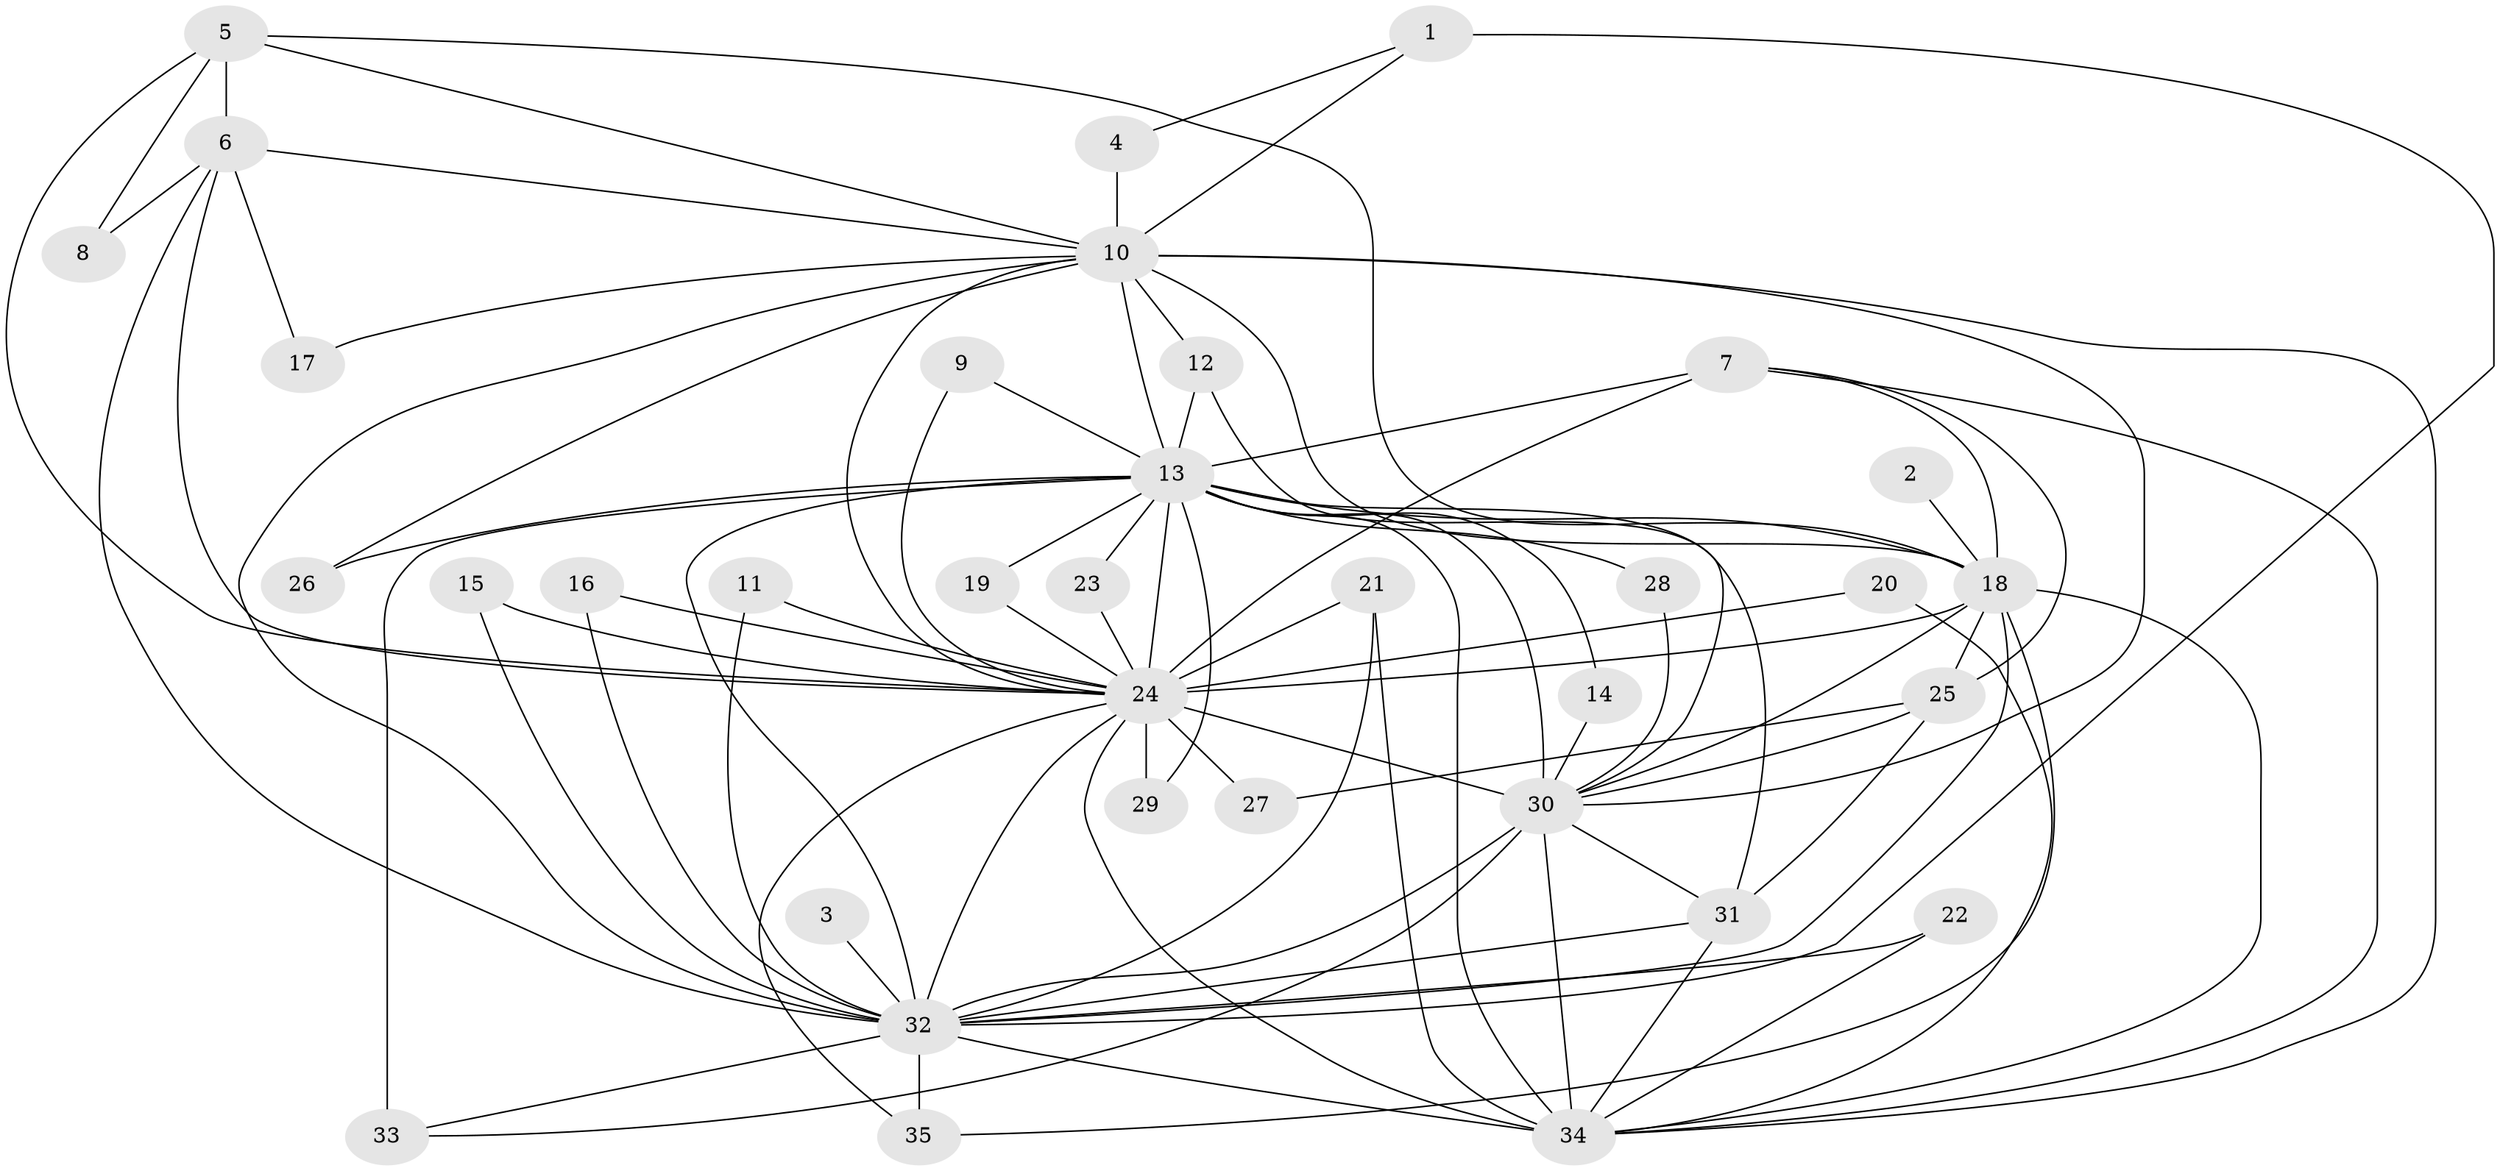 // original degree distribution, {24: 0.014285714285714285, 13: 0.02857142857142857, 15: 0.014285714285714285, 16: 0.014285714285714285, 14: 0.014285714285714285, 18: 0.02857142857142857, 21: 0.014285714285714285, 23: 0.014285714285714285, 3: 0.22857142857142856, 6: 0.02857142857142857, 2: 0.5285714285714286, 4: 0.05714285714285714, 5: 0.014285714285714285}
// Generated by graph-tools (version 1.1) at 2025/49/03/09/25 03:49:40]
// undirected, 35 vertices, 88 edges
graph export_dot {
graph [start="1"]
  node [color=gray90,style=filled];
  1;
  2;
  3;
  4;
  5;
  6;
  7;
  8;
  9;
  10;
  11;
  12;
  13;
  14;
  15;
  16;
  17;
  18;
  19;
  20;
  21;
  22;
  23;
  24;
  25;
  26;
  27;
  28;
  29;
  30;
  31;
  32;
  33;
  34;
  35;
  1 -- 4 [weight=1.0];
  1 -- 10 [weight=1.0];
  1 -- 32 [weight=1.0];
  2 -- 18 [weight=1.0];
  3 -- 32 [weight=1.0];
  4 -- 10 [weight=2.0];
  5 -- 6 [weight=1.0];
  5 -- 8 [weight=1.0];
  5 -- 10 [weight=1.0];
  5 -- 18 [weight=1.0];
  5 -- 24 [weight=1.0];
  6 -- 8 [weight=1.0];
  6 -- 10 [weight=1.0];
  6 -- 17 [weight=1.0];
  6 -- 24 [weight=1.0];
  6 -- 32 [weight=1.0];
  7 -- 13 [weight=1.0];
  7 -- 18 [weight=1.0];
  7 -- 24 [weight=2.0];
  7 -- 25 [weight=1.0];
  7 -- 34 [weight=1.0];
  9 -- 13 [weight=1.0];
  9 -- 24 [weight=1.0];
  10 -- 12 [weight=1.0];
  10 -- 13 [weight=2.0];
  10 -- 17 [weight=1.0];
  10 -- 18 [weight=1.0];
  10 -- 24 [weight=3.0];
  10 -- 26 [weight=1.0];
  10 -- 30 [weight=2.0];
  10 -- 32 [weight=1.0];
  10 -- 34 [weight=1.0];
  11 -- 24 [weight=1.0];
  11 -- 32 [weight=1.0];
  12 -- 13 [weight=1.0];
  12 -- 30 [weight=1.0];
  13 -- 14 [weight=1.0];
  13 -- 18 [weight=3.0];
  13 -- 19 [weight=1.0];
  13 -- 23 [weight=2.0];
  13 -- 24 [weight=4.0];
  13 -- 26 [weight=1.0];
  13 -- 28 [weight=2.0];
  13 -- 29 [weight=1.0];
  13 -- 30 [weight=5.0];
  13 -- 31 [weight=2.0];
  13 -- 32 [weight=2.0];
  13 -- 33 [weight=3.0];
  13 -- 34 [weight=2.0];
  14 -- 30 [weight=1.0];
  15 -- 24 [weight=1.0];
  15 -- 32 [weight=1.0];
  16 -- 24 [weight=1.0];
  16 -- 32 [weight=1.0];
  18 -- 24 [weight=3.0];
  18 -- 25 [weight=1.0];
  18 -- 30 [weight=2.0];
  18 -- 32 [weight=1.0];
  18 -- 34 [weight=1.0];
  18 -- 35 [weight=1.0];
  19 -- 24 [weight=1.0];
  20 -- 24 [weight=1.0];
  20 -- 34 [weight=1.0];
  21 -- 24 [weight=1.0];
  21 -- 32 [weight=1.0];
  21 -- 34 [weight=1.0];
  22 -- 32 [weight=1.0];
  22 -- 34 [weight=1.0];
  23 -- 24 [weight=1.0];
  24 -- 27 [weight=1.0];
  24 -- 29 [weight=1.0];
  24 -- 30 [weight=5.0];
  24 -- 32 [weight=2.0];
  24 -- 34 [weight=3.0];
  24 -- 35 [weight=1.0];
  25 -- 27 [weight=1.0];
  25 -- 30 [weight=1.0];
  25 -- 31 [weight=2.0];
  28 -- 30 [weight=1.0];
  30 -- 31 [weight=1.0];
  30 -- 32 [weight=2.0];
  30 -- 33 [weight=1.0];
  30 -- 34 [weight=2.0];
  31 -- 32 [weight=1.0];
  31 -- 34 [weight=1.0];
  32 -- 33 [weight=1.0];
  32 -- 34 [weight=1.0];
  32 -- 35 [weight=1.0];
}
